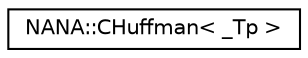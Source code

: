 digraph "类继承关系图"
{
 // LATEX_PDF_SIZE
  edge [fontname="Helvetica",fontsize="10",labelfontname="Helvetica",labelfontsize="10"];
  node [fontname="Helvetica",fontsize="10",shape=record];
  rankdir="LR";
  Node0 [label="NANA::CHuffman\< _Tp \>",height=0.2,width=0.4,color="black", fillcolor="white", style="filled",URL="$class_n_a_n_a_1_1_c_huffman.html",tooltip=" "];
}
